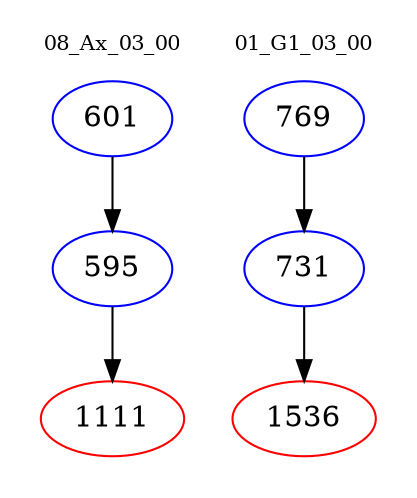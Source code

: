 digraph{
subgraph cluster_0 {
color = white
label = "08_Ax_03_00";
fontsize=10;
T0_601 [label="601", color="blue"]
T0_601 -> T0_595 [color="black"]
T0_595 [label="595", color="blue"]
T0_595 -> T0_1111 [color="black"]
T0_1111 [label="1111", color="red"]
}
subgraph cluster_1 {
color = white
label = "01_G1_03_00";
fontsize=10;
T1_769 [label="769", color="blue"]
T1_769 -> T1_731 [color="black"]
T1_731 [label="731", color="blue"]
T1_731 -> T1_1536 [color="black"]
T1_1536 [label="1536", color="red"]
}
}
